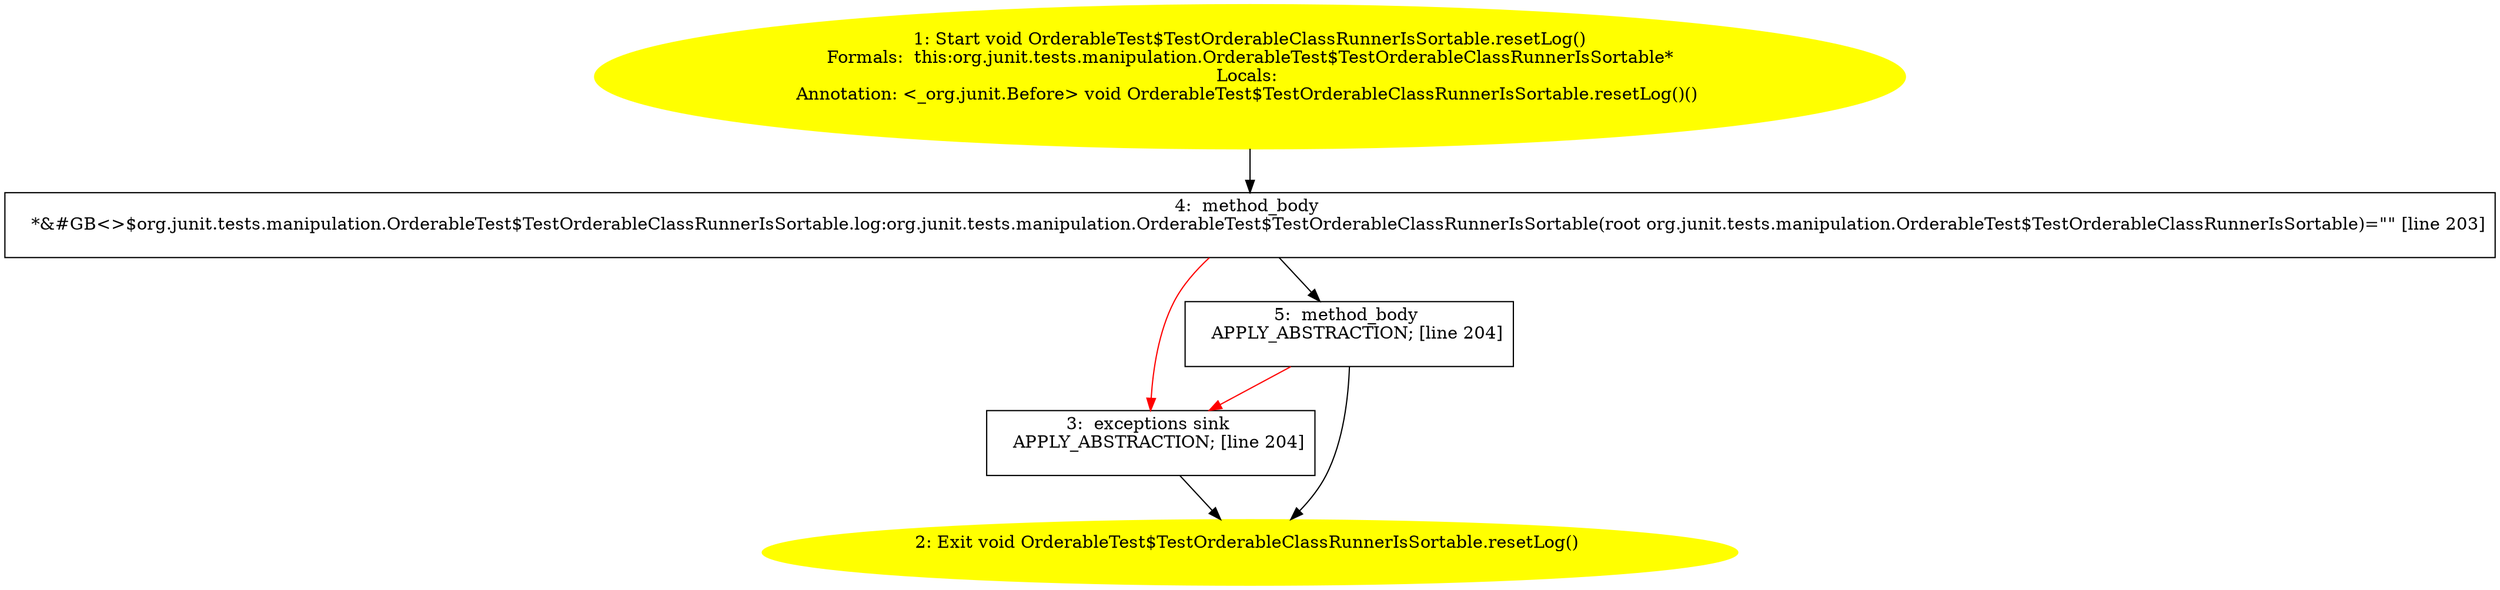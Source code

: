 /* @generated */
digraph cfg {
"org.junit.tests.manipulation.OrderableTest$TestOrderableClassRunnerIsSortable.resetLog():void.d035635bf945dfd7c24226fb256876df_1" [label="1: Start void OrderableTest$TestOrderableClassRunnerIsSortable.resetLog()\nFormals:  this:org.junit.tests.manipulation.OrderableTest$TestOrderableClassRunnerIsSortable*\nLocals: \nAnnotation: <_org.junit.Before> void OrderableTest$TestOrderableClassRunnerIsSortable.resetLog()() \n  " color=yellow style=filled]
	

	 "org.junit.tests.manipulation.OrderableTest$TestOrderableClassRunnerIsSortable.resetLog():void.d035635bf945dfd7c24226fb256876df_1" -> "org.junit.tests.manipulation.OrderableTest$TestOrderableClassRunnerIsSortable.resetLog():void.d035635bf945dfd7c24226fb256876df_4" ;
"org.junit.tests.manipulation.OrderableTest$TestOrderableClassRunnerIsSortable.resetLog():void.d035635bf945dfd7c24226fb256876df_2" [label="2: Exit void OrderableTest$TestOrderableClassRunnerIsSortable.resetLog() \n  " color=yellow style=filled]
	

"org.junit.tests.manipulation.OrderableTest$TestOrderableClassRunnerIsSortable.resetLog():void.d035635bf945dfd7c24226fb256876df_3" [label="3:  exceptions sink \n   APPLY_ABSTRACTION; [line 204]\n " shape="box"]
	

	 "org.junit.tests.manipulation.OrderableTest$TestOrderableClassRunnerIsSortable.resetLog():void.d035635bf945dfd7c24226fb256876df_3" -> "org.junit.tests.manipulation.OrderableTest$TestOrderableClassRunnerIsSortable.resetLog():void.d035635bf945dfd7c24226fb256876df_2" ;
"org.junit.tests.manipulation.OrderableTest$TestOrderableClassRunnerIsSortable.resetLog():void.d035635bf945dfd7c24226fb256876df_4" [label="4:  method_body \n   *&#GB<>$org.junit.tests.manipulation.OrderableTest$TestOrderableClassRunnerIsSortable.log:org.junit.tests.manipulation.OrderableTest$TestOrderableClassRunnerIsSortable(root org.junit.tests.manipulation.OrderableTest$TestOrderableClassRunnerIsSortable)=\"\" [line 203]\n " shape="box"]
	

	 "org.junit.tests.manipulation.OrderableTest$TestOrderableClassRunnerIsSortable.resetLog():void.d035635bf945dfd7c24226fb256876df_4" -> "org.junit.tests.manipulation.OrderableTest$TestOrderableClassRunnerIsSortable.resetLog():void.d035635bf945dfd7c24226fb256876df_5" ;
	 "org.junit.tests.manipulation.OrderableTest$TestOrderableClassRunnerIsSortable.resetLog():void.d035635bf945dfd7c24226fb256876df_4" -> "org.junit.tests.manipulation.OrderableTest$TestOrderableClassRunnerIsSortable.resetLog():void.d035635bf945dfd7c24226fb256876df_3" [color="red" ];
"org.junit.tests.manipulation.OrderableTest$TestOrderableClassRunnerIsSortable.resetLog():void.d035635bf945dfd7c24226fb256876df_5" [label="5:  method_body \n   APPLY_ABSTRACTION; [line 204]\n " shape="box"]
	

	 "org.junit.tests.manipulation.OrderableTest$TestOrderableClassRunnerIsSortable.resetLog():void.d035635bf945dfd7c24226fb256876df_5" -> "org.junit.tests.manipulation.OrderableTest$TestOrderableClassRunnerIsSortable.resetLog():void.d035635bf945dfd7c24226fb256876df_2" ;
	 "org.junit.tests.manipulation.OrderableTest$TestOrderableClassRunnerIsSortable.resetLog():void.d035635bf945dfd7c24226fb256876df_5" -> "org.junit.tests.manipulation.OrderableTest$TestOrderableClassRunnerIsSortable.resetLog():void.d035635bf945dfd7c24226fb256876df_3" [color="red" ];
}

